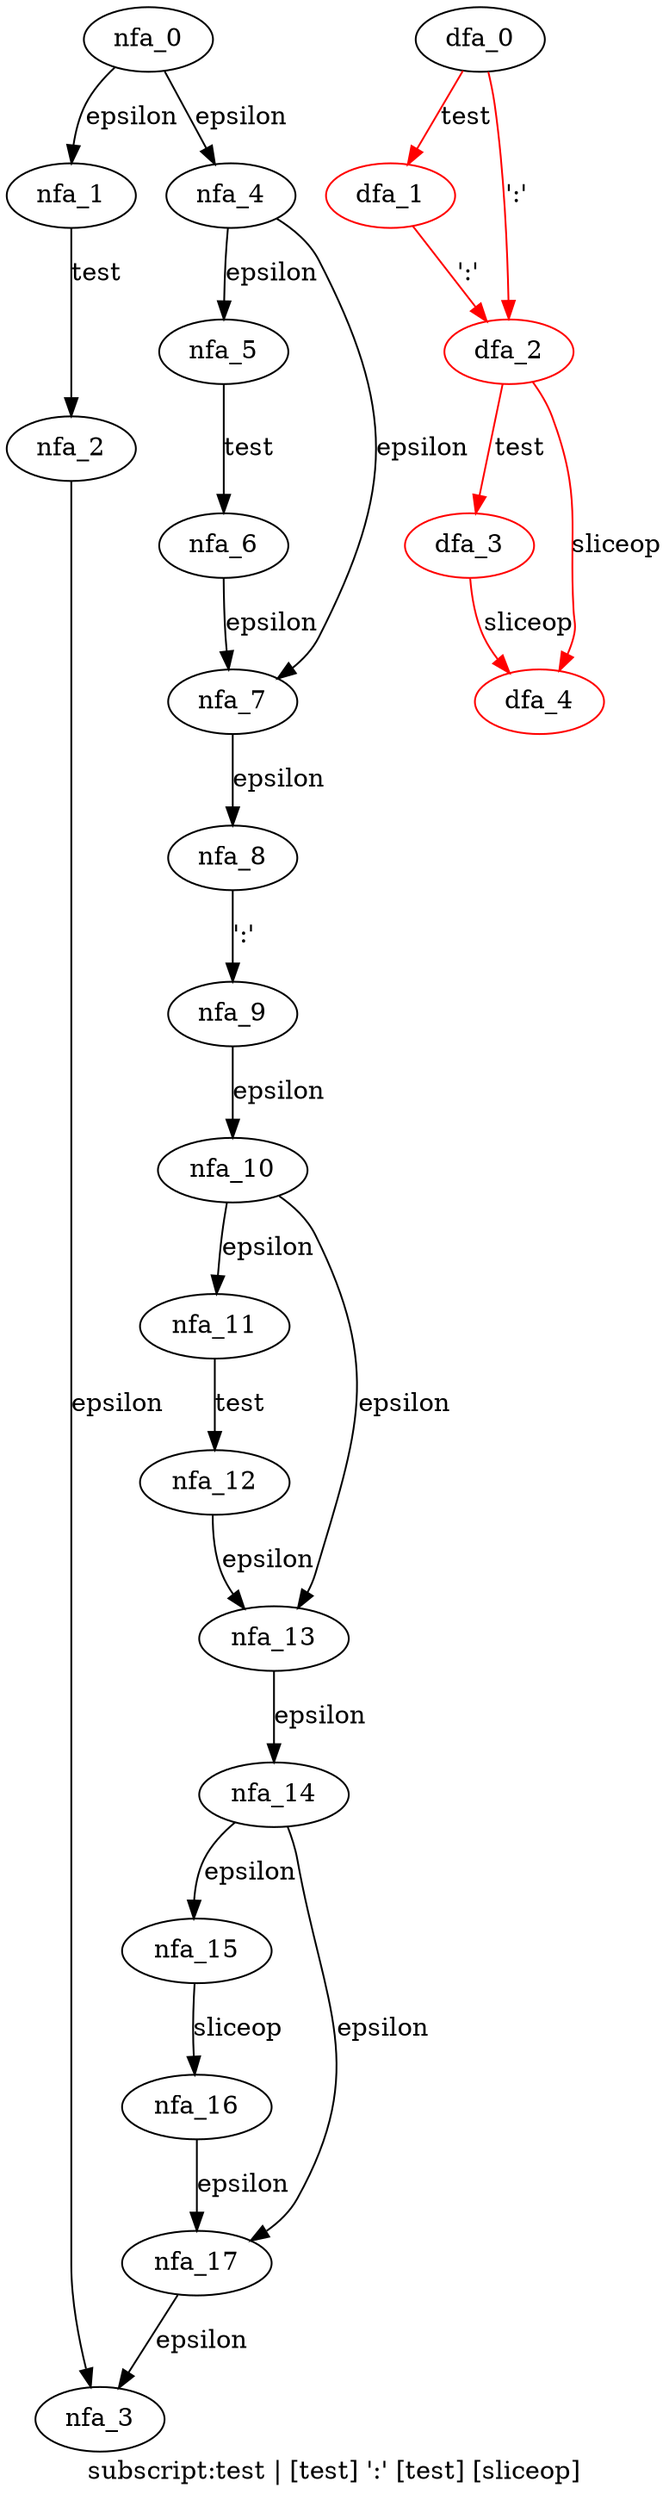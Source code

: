 digraph subscript {
 graph[label="subscript:test | [test] ':' [test] [sliceop]"]
 subgraph subscript_nfa {
  nfa_0->nfa_1[label="epsilon"]
  nfa_1->nfa_2[label="test"]
  nfa_2->nfa_3[label="epsilon"]
  nfa_0->nfa_4[label="epsilon"]
  nfa_4->nfa_5[label="epsilon"]
  nfa_5->nfa_6[label="test"]
  nfa_6->nfa_7[label="epsilon"]
  nfa_7->nfa_8[label="epsilon"]
  nfa_8->nfa_9[label="':'"]
  nfa_9->nfa_10[label="epsilon"]
  nfa_10->nfa_11[label="epsilon"]
  nfa_11->nfa_12[label="test"]
  nfa_12->nfa_13[label="epsilon"]
  nfa_13->nfa_14[label="epsilon"]
  nfa_14->nfa_15[label="epsilon"]
  nfa_15->nfa_16[label="sliceop"]
  nfa_16->nfa_17[label="epsilon"]
  nfa_17->nfa_3[label="epsilon"]
  nfa_14->nfa_17[label="epsilon"]
  nfa_10->nfa_13[label="epsilon"]
  nfa_4->nfa_7[label="epsilon"]
  }
 subgraph subscript_dfa {
  dfa_0->dfa_1[label="test",color=red]
  dfa_1->dfa_2[label="':'",color=red]
  dfa_2->dfa_3[label="test",color=red]
  dfa_3->dfa_4[label="sliceop",color=red]
  dfa_2->dfa_4[label="sliceop",color=red]
  dfa_0->dfa_2[label="':'",color=red]
  dfa_1[color=red]
  dfa_2[color=red]
  dfa_3[color=red]
  dfa_4[color=red]
  }
}
